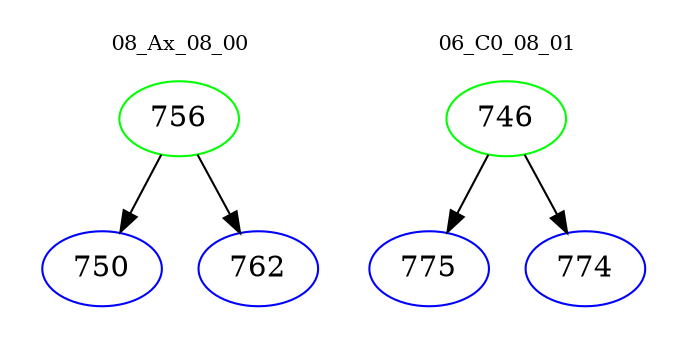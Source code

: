digraph{
subgraph cluster_0 {
color = white
label = "08_Ax_08_00";
fontsize=10;
T0_756 [label="756", color="green"]
T0_756 -> T0_750 [color="black"]
T0_750 [label="750", color="blue"]
T0_756 -> T0_762 [color="black"]
T0_762 [label="762", color="blue"]
}
subgraph cluster_1 {
color = white
label = "06_C0_08_01";
fontsize=10;
T1_746 [label="746", color="green"]
T1_746 -> T1_775 [color="black"]
T1_775 [label="775", color="blue"]
T1_746 -> T1_774 [color="black"]
T1_774 [label="774", color="blue"]
}
}
